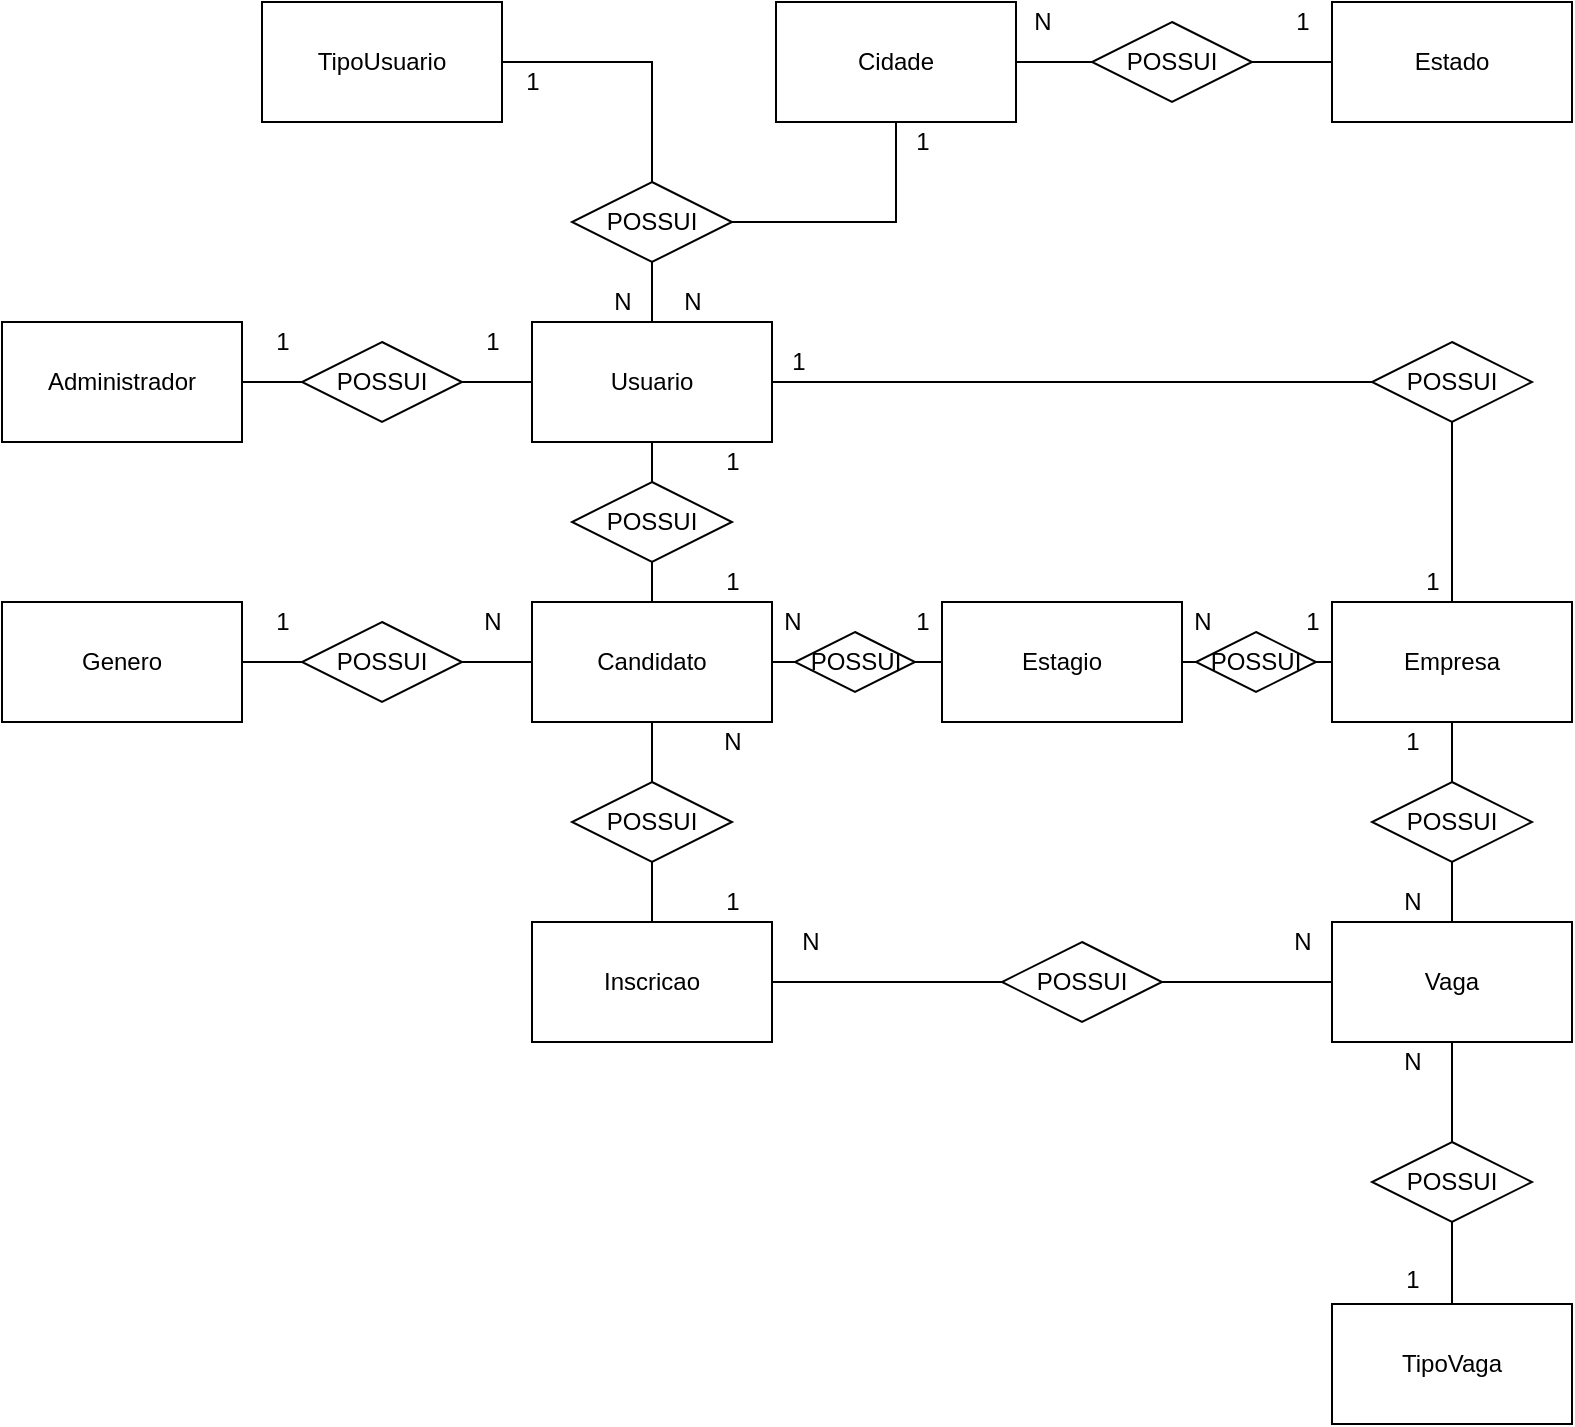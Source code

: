 <mxfile version="13.6.6" type="device"><diagram id="_XfVurMTCPh4fYDmfjTZ" name="Conceitual"><mxGraphModel dx="1240" dy="689" grid="1" gridSize="10" guides="1" tooltips="1" connect="1" arrows="1" fold="1" page="1" pageScale="1" pageWidth="827" pageHeight="1169" math="0" shadow="0"><root><mxCell id="0"/><mxCell id="1" parent="0"/><mxCell id="4P0R5YzjbLmjRJUdOiEq-46" value="" style="edgeStyle=orthogonalEdgeStyle;rounded=0;orthogonalLoop=1;jettySize=auto;html=1;endArrow=none;endFill=0;" parent="1" source="4P0R5YzjbLmjRJUdOiEq-4" target="4P0R5YzjbLmjRJUdOiEq-25" edge="1"><mxGeometry relative="1" as="geometry"/></mxCell><mxCell id="4P0R5YzjbLmjRJUdOiEq-4" value="Administrador" style="rounded=0;whiteSpace=wrap;html=1;" parent="1" vertex="1"><mxGeometry x="20" y="240" width="120" height="60" as="geometry"/></mxCell><mxCell id="4P0R5YzjbLmjRJUdOiEq-5" style="edgeStyle=orthogonalEdgeStyle;rounded=0;orthogonalLoop=1;jettySize=auto;html=1;endArrow=none;endFill=0;" parent="1" source="4P0R5YzjbLmjRJUdOiEq-6" target="4P0R5YzjbLmjRJUdOiEq-17" edge="1"><mxGeometry relative="1" as="geometry"/></mxCell><mxCell id="4P0R5YzjbLmjRJUdOiEq-6" value="TipoUsuario" style="rounded=0;whiteSpace=wrap;html=1;" parent="1" vertex="1"><mxGeometry x="150" y="80" width="120" height="60" as="geometry"/></mxCell><mxCell id="4P0R5YzjbLmjRJUdOiEq-7" style="edgeStyle=orthogonalEdgeStyle;rounded=0;orthogonalLoop=1;jettySize=auto;html=1;endArrow=none;endFill=0;" parent="1" source="4P0R5YzjbLmjRJUdOiEq-8" target="4P0R5YzjbLmjRJUdOiEq-21" edge="1"><mxGeometry relative="1" as="geometry"/></mxCell><mxCell id="4P0R5YzjbLmjRJUdOiEq-44" value="" style="edgeStyle=orthogonalEdgeStyle;rounded=0;orthogonalLoop=1;jettySize=auto;html=1;endArrow=none;endFill=0;" parent="1" source="4P0R5YzjbLmjRJUdOiEq-8" target="4P0R5YzjbLmjRJUdOiEq-29" edge="1"><mxGeometry relative="1" as="geometry"/></mxCell><mxCell id="4P0R5YzjbLmjRJUdOiEq-47" value="" style="edgeStyle=orthogonalEdgeStyle;rounded=0;orthogonalLoop=1;jettySize=auto;html=1;endArrow=none;endFill=0;" parent="1" source="4P0R5YzjbLmjRJUdOiEq-8" target="4P0R5YzjbLmjRJUdOiEq-25" edge="1"><mxGeometry relative="1" as="geometry"/></mxCell><mxCell id="4P0R5YzjbLmjRJUdOiEq-8" value="Usuario" style="rounded=0;whiteSpace=wrap;html=1;" parent="1" vertex="1"><mxGeometry x="285" y="240" width="120" height="60" as="geometry"/></mxCell><mxCell id="4P0R5YzjbLmjRJUdOiEq-52" value="" style="edgeStyle=orthogonalEdgeStyle;rounded=0;orthogonalLoop=1;jettySize=auto;html=1;endArrow=none;endFill=0;" parent="1" source="4P0R5YzjbLmjRJUdOiEq-9" target="4P0R5YzjbLmjRJUdOiEq-33" edge="1"><mxGeometry relative="1" as="geometry"/></mxCell><mxCell id="4P0R5YzjbLmjRJUdOiEq-73" value="" style="edgeStyle=orthogonalEdgeStyle;rounded=0;orthogonalLoop=1;jettySize=auto;html=1;endArrow=none;endFill=0;" parent="1" source="4P0R5YzjbLmjRJUdOiEq-9" target="4P0R5YzjbLmjRJUdOiEq-72" edge="1"><mxGeometry relative="1" as="geometry"/></mxCell><mxCell id="4P0R5YzjbLmjRJUdOiEq-9" value="Candidato" style="rounded=0;whiteSpace=wrap;html=1;" parent="1" vertex="1"><mxGeometry x="285" y="380" width="120" height="60" as="geometry"/></mxCell><mxCell id="4P0R5YzjbLmjRJUdOiEq-45" value="" style="edgeStyle=orthogonalEdgeStyle;rounded=0;orthogonalLoop=1;jettySize=auto;html=1;endArrow=none;endFill=0;" parent="1" source="4P0R5YzjbLmjRJUdOiEq-11" target="4P0R5YzjbLmjRJUdOiEq-29" edge="1"><mxGeometry relative="1" as="geometry"/></mxCell><mxCell id="4P0R5YzjbLmjRJUdOiEq-69" value="" style="edgeStyle=orthogonalEdgeStyle;rounded=0;orthogonalLoop=1;jettySize=auto;html=1;endArrow=none;endFill=0;" parent="1" source="4P0R5YzjbLmjRJUdOiEq-11" target="4P0R5YzjbLmjRJUdOiEq-64" edge="1"><mxGeometry relative="1" as="geometry"/></mxCell><mxCell id="4P0R5YzjbLmjRJUdOiEq-11" value="Empresa" style="rounded=0;whiteSpace=wrap;html=1;" parent="1" vertex="1"><mxGeometry x="685" y="380" width="120" height="60" as="geometry"/></mxCell><mxCell id="4P0R5YzjbLmjRJUdOiEq-16" style="edgeStyle=orthogonalEdgeStyle;rounded=0;orthogonalLoop=1;jettySize=auto;html=1;entryX=0.5;entryY=0;entryDx=0;entryDy=0;endArrow=none;endFill=0;" parent="1" source="4P0R5YzjbLmjRJUdOiEq-17" target="4P0R5YzjbLmjRJUdOiEq-8" edge="1"><mxGeometry relative="1" as="geometry"/></mxCell><mxCell id="59S6O6_sSplMFGW6AOFV-6" style="edgeStyle=orthogonalEdgeStyle;rounded=0;orthogonalLoop=1;jettySize=auto;html=1;endArrow=none;endFill=0;" edge="1" parent="1" source="4P0R5YzjbLmjRJUdOiEq-17" target="59S6O6_sSplMFGW6AOFV-1"><mxGeometry relative="1" as="geometry"/></mxCell><mxCell id="4P0R5YzjbLmjRJUdOiEq-17" value="POSSUI" style="rhombus;whiteSpace=wrap;html=1;" parent="1" vertex="1"><mxGeometry x="305" y="170" width="80" height="40" as="geometry"/></mxCell><mxCell id="4P0R5YzjbLmjRJUdOiEq-18" value="1" style="text;html=1;align=center;verticalAlign=middle;resizable=0;points=[];autosize=1;" parent="1" vertex="1"><mxGeometry x="275" y="110" width="20" height="20" as="geometry"/></mxCell><mxCell id="4P0R5YzjbLmjRJUdOiEq-19" value="N" style="text;html=1;align=center;verticalAlign=middle;resizable=0;points=[];autosize=1;" parent="1" vertex="1"><mxGeometry x="320" y="220" width="20" height="20" as="geometry"/></mxCell><mxCell id="4P0R5YzjbLmjRJUdOiEq-20" style="edgeStyle=orthogonalEdgeStyle;rounded=0;orthogonalLoop=1;jettySize=auto;html=1;endArrow=none;endFill=0;" parent="1" source="4P0R5YzjbLmjRJUdOiEq-21" target="4P0R5YzjbLmjRJUdOiEq-9" edge="1"><mxGeometry relative="1" as="geometry"/></mxCell><mxCell id="4P0R5YzjbLmjRJUdOiEq-21" value="POSSUI" style="rhombus;whiteSpace=wrap;html=1;" parent="1" vertex="1"><mxGeometry x="305" y="320" width="80" height="40" as="geometry"/></mxCell><mxCell id="4P0R5YzjbLmjRJUdOiEq-23" value="1" style="text;html=1;align=center;verticalAlign=middle;resizable=0;points=[];autosize=1;" parent="1" vertex="1"><mxGeometry x="375" y="360" width="20" height="20" as="geometry"/></mxCell><mxCell id="4P0R5YzjbLmjRJUdOiEq-25" value="POSSUI" style="rhombus;whiteSpace=wrap;html=1;" parent="1" vertex="1"><mxGeometry x="170" y="250" width="80" height="40" as="geometry"/></mxCell><mxCell id="4P0R5YzjbLmjRJUdOiEq-29" value="POSSUI" style="rhombus;whiteSpace=wrap;html=1;" parent="1" vertex="1"><mxGeometry x="705" y="250" width="80" height="40" as="geometry"/></mxCell><mxCell id="4P0R5YzjbLmjRJUdOiEq-30" value="1" style="text;html=1;align=center;verticalAlign=middle;resizable=0;points=[];autosize=1;" parent="1" vertex="1"><mxGeometry x="725" y="360" width="20" height="20" as="geometry"/></mxCell><mxCell id="4P0R5YzjbLmjRJUdOiEq-51" value="" style="edgeStyle=orthogonalEdgeStyle;rounded=0;orthogonalLoop=1;jettySize=auto;html=1;endArrow=none;endFill=0;" parent="1" source="4P0R5YzjbLmjRJUdOiEq-32" target="4P0R5YzjbLmjRJUdOiEq-33" edge="1"><mxGeometry relative="1" as="geometry"/></mxCell><mxCell id="4P0R5YzjbLmjRJUdOiEq-32" value="Genero" style="rounded=0;whiteSpace=wrap;html=1;" parent="1" vertex="1"><mxGeometry x="20" y="380" width="120" height="60" as="geometry"/></mxCell><mxCell id="4P0R5YzjbLmjRJUdOiEq-33" value="POSSUI" style="rhombus;whiteSpace=wrap;html=1;" parent="1" vertex="1"><mxGeometry x="170" y="390" width="80" height="40" as="geometry"/></mxCell><mxCell id="4P0R5YzjbLmjRJUdOiEq-43" value="1" style="text;html=1;align=center;verticalAlign=middle;resizable=0;points=[];autosize=1;" parent="1" vertex="1"><mxGeometry x="408" y="250" width="20" height="20" as="geometry"/></mxCell><mxCell id="4P0R5YzjbLmjRJUdOiEq-48" value="1" style="text;html=1;align=center;verticalAlign=middle;resizable=0;points=[];autosize=1;" parent="1" vertex="1"><mxGeometry x="255" y="240" width="20" height="20" as="geometry"/></mxCell><mxCell id="4P0R5YzjbLmjRJUdOiEq-49" value="1" style="text;html=1;align=center;verticalAlign=middle;resizable=0;points=[];autosize=1;" parent="1" vertex="1"><mxGeometry x="150" y="240" width="20" height="20" as="geometry"/></mxCell><mxCell id="4P0R5YzjbLmjRJUdOiEq-50" value="1" style="text;html=1;align=center;verticalAlign=middle;resizable=0;points=[];autosize=1;" parent="1" vertex="1"><mxGeometry x="375" y="300" width="20" height="20" as="geometry"/></mxCell><mxCell id="4P0R5YzjbLmjRJUdOiEq-53" value="1" style="text;html=1;align=center;verticalAlign=middle;resizable=0;points=[];autosize=1;" parent="1" vertex="1"><mxGeometry x="150" y="380" width="20" height="20" as="geometry"/></mxCell><mxCell id="4P0R5YzjbLmjRJUdOiEq-54" value="N" style="text;html=1;align=center;verticalAlign=middle;resizable=0;points=[];autosize=1;" parent="1" vertex="1"><mxGeometry x="255" y="380" width="20" height="20" as="geometry"/></mxCell><mxCell id="8WU9uZNd3yWd3dzFi1MB-2" value="" style="edgeStyle=orthogonalEdgeStyle;rounded=0;orthogonalLoop=1;jettySize=auto;html=1;endArrow=none;endFill=0;" parent="1" source="4P0R5YzjbLmjRJUdOiEq-61" target="4P0R5YzjbLmjRJUdOiEq-75" edge="1"><mxGeometry relative="1" as="geometry"/></mxCell><mxCell id="4P0R5YzjbLmjRJUdOiEq-61" value="Vaga" style="rounded=0;whiteSpace=wrap;html=1;" parent="1" vertex="1"><mxGeometry x="685" y="540" width="120" height="60" as="geometry"/></mxCell><mxCell id="8WU9uZNd3yWd3dzFi1MB-7" style="edgeStyle=orthogonalEdgeStyle;rounded=0;orthogonalLoop=1;jettySize=auto;html=1;entryX=0.5;entryY=0;entryDx=0;entryDy=0;endArrow=none;endFill=0;" parent="1" source="4P0R5YzjbLmjRJUdOiEq-61" target="4P0R5YzjbLmjRJUdOiEq-66" edge="1"><mxGeometry relative="1" as="geometry"><mxPoint x="745" y="760" as="sourcePoint"/></mxGeometry></mxCell><mxCell id="8WU9uZNd3yWd3dzFi1MB-8" style="edgeStyle=orthogonalEdgeStyle;rounded=0;orthogonalLoop=1;jettySize=auto;html=1;entryX=0.5;entryY=1;entryDx=0;entryDy=0;endArrow=none;endFill=0;" parent="1" source="4P0R5YzjbLmjRJUdOiEq-63" target="4P0R5YzjbLmjRJUdOiEq-66" edge="1"><mxGeometry relative="1" as="geometry"/></mxCell><mxCell id="4P0R5YzjbLmjRJUdOiEq-63" value="TipoVaga" style="rounded=0;whiteSpace=wrap;html=1;" parent="1" vertex="1"><mxGeometry x="685" y="731" width="120" height="60" as="geometry"/></mxCell><mxCell id="4P0R5YzjbLmjRJUdOiEq-70" value="" style="edgeStyle=orthogonalEdgeStyle;rounded=0;orthogonalLoop=1;jettySize=auto;html=1;endArrow=none;endFill=0;" parent="1" source="4P0R5YzjbLmjRJUdOiEq-64" target="4P0R5YzjbLmjRJUdOiEq-61" edge="1"><mxGeometry relative="1" as="geometry"/></mxCell><mxCell id="4P0R5YzjbLmjRJUdOiEq-64" value="POSSUI" style="rhombus;whiteSpace=wrap;html=1;" parent="1" vertex="1"><mxGeometry x="705" y="470" width="80" height="40" as="geometry"/></mxCell><mxCell id="4P0R5YzjbLmjRJUdOiEq-66" value="POSSUI" style="rhombus;whiteSpace=wrap;html=1;" parent="1" vertex="1"><mxGeometry x="705" y="650" width="80" height="40" as="geometry"/></mxCell><mxCell id="4P0R5YzjbLmjRJUdOiEq-76" value="" style="edgeStyle=orthogonalEdgeStyle;rounded=0;orthogonalLoop=1;jettySize=auto;html=1;endArrow=none;endFill=0;" parent="1" source="4P0R5YzjbLmjRJUdOiEq-71" target="4P0R5YzjbLmjRJUdOiEq-75" edge="1"><mxGeometry relative="1" as="geometry"/></mxCell><mxCell id="4P0R5YzjbLmjRJUdOiEq-71" value="Inscricao" style="rounded=0;whiteSpace=wrap;html=1;" parent="1" vertex="1"><mxGeometry x="285" y="540" width="120" height="60" as="geometry"/></mxCell><mxCell id="4P0R5YzjbLmjRJUdOiEq-74" value="" style="edgeStyle=orthogonalEdgeStyle;rounded=0;orthogonalLoop=1;jettySize=auto;html=1;endArrow=none;endFill=0;" parent="1" source="4P0R5YzjbLmjRJUdOiEq-72" target="4P0R5YzjbLmjRJUdOiEq-71" edge="1"><mxGeometry relative="1" as="geometry"/></mxCell><mxCell id="4P0R5YzjbLmjRJUdOiEq-72" value="POSSUI" style="rhombus;whiteSpace=wrap;html=1;" parent="1" vertex="1"><mxGeometry x="305" y="470" width="80" height="40" as="geometry"/></mxCell><mxCell id="4P0R5YzjbLmjRJUdOiEq-75" value="POSSUI" style="rhombus;whiteSpace=wrap;html=1;" parent="1" vertex="1"><mxGeometry x="520" y="550" width="80" height="40" as="geometry"/></mxCell><mxCell id="4P0R5YzjbLmjRJUdOiEq-84" value="N" style="text;html=1;align=center;verticalAlign=middle;resizable=0;points=[];autosize=1;" parent="1" vertex="1"><mxGeometry x="375" y="440" width="20" height="20" as="geometry"/></mxCell><mxCell id="4P0R5YzjbLmjRJUdOiEq-85" value="1" style="text;html=1;align=center;verticalAlign=middle;resizable=0;points=[];autosize=1;" parent="1" vertex="1"><mxGeometry x="375" y="520" width="20" height="20" as="geometry"/></mxCell><mxCell id="4P0R5YzjbLmjRJUdOiEq-86" value="N" style="text;html=1;align=center;verticalAlign=middle;resizable=0;points=[];autosize=1;" parent="1" vertex="1"><mxGeometry x="414" y="540" width="20" height="20" as="geometry"/></mxCell><mxCell id="4P0R5YzjbLmjRJUdOiEq-87" value="N" style="text;html=1;align=center;verticalAlign=middle;resizable=0;points=[];autosize=1;" parent="1" vertex="1"><mxGeometry x="660" y="540" width="20" height="20" as="geometry"/></mxCell><mxCell id="4P0R5YzjbLmjRJUdOiEq-88" value="1" style="text;html=1;align=center;verticalAlign=middle;resizable=0;points=[];autosize=1;" parent="1" vertex="1"><mxGeometry x="715" y="440" width="20" height="20" as="geometry"/></mxCell><mxCell id="4P0R5YzjbLmjRJUdOiEq-89" value="N" style="text;html=1;align=center;verticalAlign=middle;resizable=0;points=[];autosize=1;" parent="1" vertex="1"><mxGeometry x="715" y="520" width="20" height="20" as="geometry"/></mxCell><mxCell id="4P0R5YzjbLmjRJUdOiEq-90" value="N" style="text;html=1;align=center;verticalAlign=middle;resizable=0;points=[];autosize=1;" parent="1" vertex="1"><mxGeometry x="715" y="600" width="20" height="20" as="geometry"/></mxCell><mxCell id="4P0R5YzjbLmjRJUdOiEq-93" value="1" style="text;html=1;align=center;verticalAlign=middle;resizable=0;points=[];autosize=1;" parent="1" vertex="1"><mxGeometry x="715" y="709" width="20" height="20" as="geometry"/></mxCell><mxCell id="59S6O6_sSplMFGW6AOFV-1" value="Cidade" style="rounded=0;whiteSpace=wrap;html=1;" vertex="1" parent="1"><mxGeometry x="407" y="80" width="120" height="60" as="geometry"/></mxCell><mxCell id="59S6O6_sSplMFGW6AOFV-2" value="Estado" style="rounded=0;whiteSpace=wrap;html=1;" vertex="1" parent="1"><mxGeometry x="685" y="80" width="120" height="60" as="geometry"/></mxCell><mxCell id="59S6O6_sSplMFGW6AOFV-4" value="" style="edgeStyle=orthogonalEdgeStyle;rounded=0;orthogonalLoop=1;jettySize=auto;html=1;endArrow=none;endFill=0;" edge="1" parent="1" source="59S6O6_sSplMFGW6AOFV-3" target="59S6O6_sSplMFGW6AOFV-1"><mxGeometry relative="1" as="geometry"/></mxCell><mxCell id="59S6O6_sSplMFGW6AOFV-5" value="" style="edgeStyle=orthogonalEdgeStyle;rounded=0;orthogonalLoop=1;jettySize=auto;html=1;endArrow=none;endFill=0;" edge="1" parent="1" source="59S6O6_sSplMFGW6AOFV-3" target="59S6O6_sSplMFGW6AOFV-2"><mxGeometry relative="1" as="geometry"/></mxCell><mxCell id="59S6O6_sSplMFGW6AOFV-3" value="POSSUI" style="rhombus;whiteSpace=wrap;html=1;" vertex="1" parent="1"><mxGeometry x="565" y="90" width="80" height="40" as="geometry"/></mxCell><mxCell id="59S6O6_sSplMFGW6AOFV-7" value="1" style="text;html=1;align=center;verticalAlign=middle;resizable=0;points=[];autosize=1;" vertex="1" parent="1"><mxGeometry x="470" y="140" width="20" height="20" as="geometry"/></mxCell><mxCell id="59S6O6_sSplMFGW6AOFV-8" value="N" style="text;html=1;align=center;verticalAlign=middle;resizable=0;points=[];autosize=1;" vertex="1" parent="1"><mxGeometry x="355" y="220" width="20" height="20" as="geometry"/></mxCell><mxCell id="59S6O6_sSplMFGW6AOFV-9" value="N" style="text;html=1;align=center;verticalAlign=middle;resizable=0;points=[];autosize=1;" vertex="1" parent="1"><mxGeometry x="530" y="80" width="20" height="20" as="geometry"/></mxCell><mxCell id="59S6O6_sSplMFGW6AOFV-10" value="1" style="text;html=1;align=center;verticalAlign=middle;resizable=0;points=[];autosize=1;" vertex="1" parent="1"><mxGeometry x="660" y="80" width="20" height="20" as="geometry"/></mxCell><mxCell id="59S6O6_sSplMFGW6AOFV-13" value="Estagio" style="rounded=0;whiteSpace=wrap;html=1;" vertex="1" parent="1"><mxGeometry x="490" y="380" width="120" height="60" as="geometry"/></mxCell><mxCell id="59S6O6_sSplMFGW6AOFV-16" style="edgeStyle=orthogonalEdgeStyle;rounded=0;orthogonalLoop=1;jettySize=auto;html=1;exitX=1;exitY=0.5;exitDx=0;exitDy=0;entryX=0;entryY=0.5;entryDx=0;entryDy=0;endArrow=none;endFill=0;" edge="1" parent="1" source="59S6O6_sSplMFGW6AOFV-14" target="59S6O6_sSplMFGW6AOFV-13"><mxGeometry relative="1" as="geometry"/></mxCell><mxCell id="59S6O6_sSplMFGW6AOFV-17" style="edgeStyle=orthogonalEdgeStyle;rounded=0;orthogonalLoop=1;jettySize=auto;html=1;exitX=0;exitY=0.5;exitDx=0;exitDy=0;entryX=1;entryY=0.5;entryDx=0;entryDy=0;endArrow=none;endFill=0;" edge="1" parent="1" source="59S6O6_sSplMFGW6AOFV-14" target="4P0R5YzjbLmjRJUdOiEq-9"><mxGeometry relative="1" as="geometry"/></mxCell><mxCell id="59S6O6_sSplMFGW6AOFV-14" value="POSSUI" style="rhombus;whiteSpace=wrap;html=1;" vertex="1" parent="1"><mxGeometry x="416.5" y="395" width="60" height="30" as="geometry"/></mxCell><mxCell id="59S6O6_sSplMFGW6AOFV-18" style="edgeStyle=orthogonalEdgeStyle;rounded=0;orthogonalLoop=1;jettySize=auto;html=1;exitX=0;exitY=0.5;exitDx=0;exitDy=0;entryX=1;entryY=0.5;entryDx=0;entryDy=0;endArrow=none;endFill=0;" edge="1" parent="1" source="59S6O6_sSplMFGW6AOFV-15" target="59S6O6_sSplMFGW6AOFV-13"><mxGeometry relative="1" as="geometry"/></mxCell><mxCell id="59S6O6_sSplMFGW6AOFV-19" style="edgeStyle=orthogonalEdgeStyle;rounded=0;orthogonalLoop=1;jettySize=auto;html=1;exitX=1;exitY=0.5;exitDx=0;exitDy=0;entryX=0;entryY=0.5;entryDx=0;entryDy=0;endArrow=none;endFill=0;" edge="1" parent="1" source="59S6O6_sSplMFGW6AOFV-15" target="4P0R5YzjbLmjRJUdOiEq-11"><mxGeometry relative="1" as="geometry"/></mxCell><mxCell id="59S6O6_sSplMFGW6AOFV-15" value="POSSUI" style="rhombus;whiteSpace=wrap;html=1;" vertex="1" parent="1"><mxGeometry x="617" y="395" width="60" height="30" as="geometry"/></mxCell><mxCell id="59S6O6_sSplMFGW6AOFV-20" value="N" style="text;html=1;align=center;verticalAlign=middle;resizable=0;points=[];autosize=1;" vertex="1" parent="1"><mxGeometry x="405" y="380" width="20" height="20" as="geometry"/></mxCell><mxCell id="59S6O6_sSplMFGW6AOFV-21" value="1" style="text;html=1;align=center;verticalAlign=middle;resizable=0;points=[];autosize=1;" vertex="1" parent="1"><mxGeometry x="470" y="380" width="20" height="20" as="geometry"/></mxCell><mxCell id="59S6O6_sSplMFGW6AOFV-22" value="1" style="text;html=1;align=center;verticalAlign=middle;resizable=0;points=[];autosize=1;" vertex="1" parent="1"><mxGeometry x="665" y="380" width="20" height="20" as="geometry"/></mxCell><mxCell id="59S6O6_sSplMFGW6AOFV-23" value="N" style="text;html=1;align=center;verticalAlign=middle;resizable=0;points=[];autosize=1;" vertex="1" parent="1"><mxGeometry x="610" y="380" width="20" height="20" as="geometry"/></mxCell></root></mxGraphModel></diagram></mxfile>